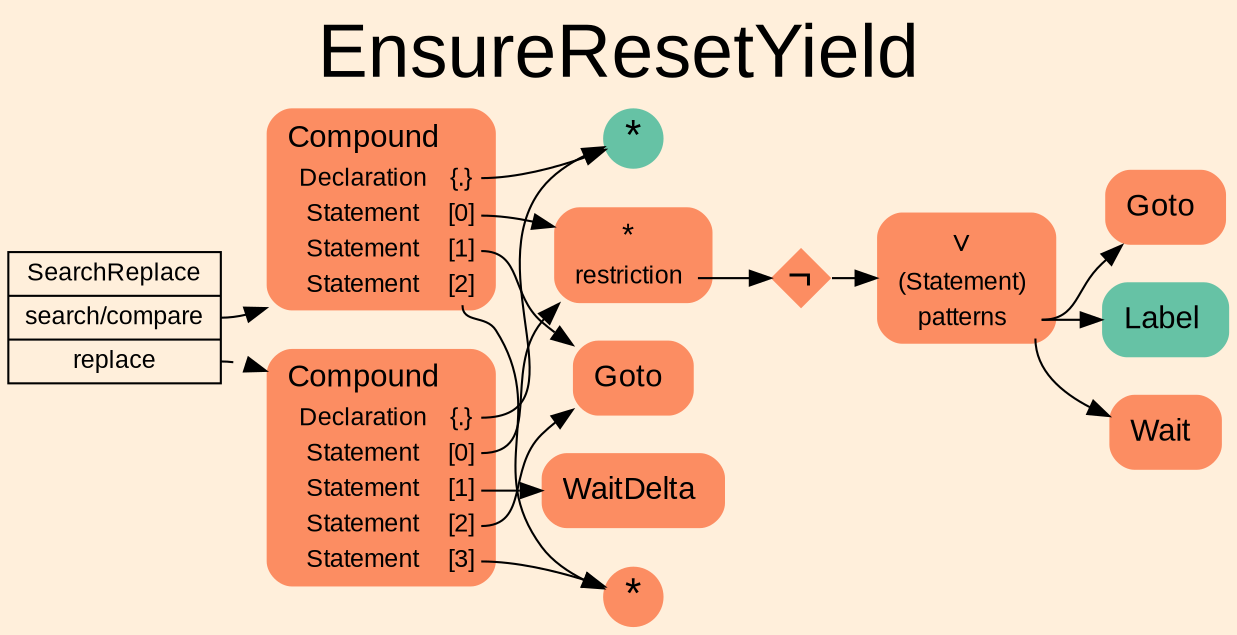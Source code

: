 digraph "EnsureResetYield" {
label = "EnsureResetYield"
labelloc = t
fontsize = "36"
graph [
    rankdir = "LR"
    ranksep = 0.3
    bgcolor = antiquewhite1
    color = black
    fontcolor = black
    fontname = "Arial"
];
node [
    fontname = "Arial"
];
edge [
    fontname = "Arial"
];

// -------------------- transformation figure --------------------
"CR#B-4-55" [
    // -------- block CR#B-4-55 ----------
    shape = "record"
    fillcolor = antiquewhite1
    label = "<fixed> SearchReplace | <port0> search/compare | <port1> replace"
    style = "filled"
    fontsize = "12"
    color = black
    fontcolor = black
];

"#B-2-1090" [
    // -------- block #B-2-1090 ----------
    shape = "plaintext"
    fillcolor = "/set28/2"
    label = <<TABLE BORDER="0" CELLBORDER="0" CELLSPACING="0">
     <TR><TD><FONT POINT-SIZE="15.0">Compound</FONT></TD><TD></TD></TR>
     <TR><TD>Declaration</TD><TD PORT="port0">{.}</TD></TR>
     <TR><TD>Statement</TD><TD PORT="port1">[0]</TD></TR>
     <TR><TD>Statement</TD><TD PORT="port2">[1]</TD></TR>
     <TR><TD>Statement</TD><TD PORT="port3">[2]</TD></TR>
    </TABLE>>
    style = "rounded,filled"
    fontsize = "12"
];

"#B-2-1092" [
    // -------- block #B-2-1092 ----------
    shape = "circle"
    fillcolor = "/set28/1"
    label = <*>
    style = "filled"
    fontsize = "20"
    penwidth = 0.0
    fixedsize = true
    width = 0.4
    height = 0.4
];

"#B-2-1093" [
    // -------- block #B-2-1093 ----------
    shape = "plaintext"
    fillcolor = "/set28/2"
    label = <<TABLE BORDER="0" CELLBORDER="0" CELLSPACING="0">
     <TR><TD><FONT POINT-SIZE="15.0">*</FONT></TD><TD></TD></TR>
     <TR><TD>restriction</TD><TD PORT="port0"></TD></TR>
    </TABLE>>
    style = "rounded,filled"
    fontsize = "12"
];

"#B-2-1095" [
    // -------- block #B-2-1095 ----------
    shape = "diamond"
    fillcolor = "/set28/2"
    label = <¬>
    style = "filled"
    fontsize = "20"
    penwidth = 0.0
    fixedsize = true
    width = 0.4
    height = 0.4
];

"#B-2-1096" [
    // -------- block #B-2-1096 ----------
    shape = "plaintext"
    fillcolor = "/set28/2"
    label = <<TABLE BORDER="0" CELLBORDER="0" CELLSPACING="0">
     <TR><TD><FONT POINT-SIZE="15.0">∨</FONT></TD><TD></TD></TR>
     <TR><TD>(Statement)</TD><TD PORT="port0"></TD></TR>
     <TR><TD>patterns</TD><TD PORT="port1"></TD></TR>
    </TABLE>>
    style = "rounded,filled"
    fontsize = "12"
];

"#B-2-1101" [
    // -------- block #B-2-1101 ----------
    shape = "plaintext"
    fillcolor = "/set28/2"
    label = <<TABLE BORDER="0" CELLBORDER="0" CELLSPACING="0">
     <TR><TD><FONT POINT-SIZE="15.0">Goto</FONT></TD><TD></TD></TR>
    </TABLE>>
    style = "rounded,filled"
    fontsize = "12"
];

"#B-2-1100" [
    // -------- block #B-2-1100 ----------
    shape = "plaintext"
    fillcolor = "/set28/1"
    label = <<TABLE BORDER="0" CELLBORDER="0" CELLSPACING="0">
     <TR><TD><FONT POINT-SIZE="15.0">Label</FONT></TD><TD></TD></TR>
    </TABLE>>
    style = "rounded,filled"
    fontsize = "12"
];

"#B-2-1099" [
    // -------- block #B-2-1099 ----------
    shape = "plaintext"
    fillcolor = "/set28/2"
    label = <<TABLE BORDER="0" CELLBORDER="0" CELLSPACING="0">
     <TR><TD><FONT POINT-SIZE="15.0">Wait</FONT></TD><TD></TD></TR>
    </TABLE>>
    style = "rounded,filled"
    fontsize = "12"
];

"#B-2-1097" [
    // -------- block #B-2-1097 ----------
    shape = "plaintext"
    fillcolor = "/set28/2"
    label = <<TABLE BORDER="0" CELLBORDER="0" CELLSPACING="0">
     <TR><TD><FONT POINT-SIZE="15.0">Goto</FONT></TD><TD></TD></TR>
    </TABLE>>
    style = "rounded,filled"
    fontsize = "12"
];

"#B-2-1094" [
    // -------- block #B-2-1094 ----------
    shape = "circle"
    fillcolor = "/set28/2"
    label = <*>
    style = "filled"
    fontsize = "20"
    penwidth = 0.0
    fixedsize = true
    width = 0.4
    height = 0.4
];

"#B-2-1091" [
    // -------- block #B-2-1091 ----------
    shape = "plaintext"
    fillcolor = "/set28/2"
    label = <<TABLE BORDER="0" CELLBORDER="0" CELLSPACING="0">
     <TR><TD><FONT POINT-SIZE="15.0">Compound</FONT></TD><TD></TD></TR>
     <TR><TD>Declaration</TD><TD PORT="port0">{.}</TD></TR>
     <TR><TD>Statement</TD><TD PORT="port1">[0]</TD></TR>
     <TR><TD>Statement</TD><TD PORT="port2">[1]</TD></TR>
     <TR><TD>Statement</TD><TD PORT="port3">[2]</TD></TR>
     <TR><TD>Statement</TD><TD PORT="port4">[3]</TD></TR>
    </TABLE>>
    style = "rounded,filled"
    fontsize = "12"
];

"#B-2-1098" [
    // -------- block #B-2-1098 ----------
    shape = "plaintext"
    fillcolor = "/set28/2"
    label = <<TABLE BORDER="0" CELLBORDER="0" CELLSPACING="0">
     <TR><TD><FONT POINT-SIZE="15.0">WaitDelta</FONT></TD><TD></TD></TR>
    </TABLE>>
    style = "rounded,filled"
    fontsize = "12"
];

"CR#B-4-55":port0 -> "#B-2-1090" [
    color = black
    fontcolor = black
];

"CR#B-4-55":port1 -> "#B-2-1091" [
    style="dashed"
    color = black
    fontcolor = black
];

"#B-2-1090":port0 -> "#B-2-1092" [
    color = black
    fontcolor = black
];

"#B-2-1090":port1 -> "#B-2-1093" [
    color = black
    fontcolor = black
];

"#B-2-1090":port2 -> "#B-2-1097" [
    color = black
    fontcolor = black
];

"#B-2-1090":port3 -> "#B-2-1094" [
    color = black
    fontcolor = black
];

"#B-2-1093":port0 -> "#B-2-1095" [
    color = black
    fontcolor = black
];

"#B-2-1095" -> "#B-2-1096" [
    color = black
    fontcolor = black
];

"#B-2-1096":port1 -> "#B-2-1101" [
    color = black
    fontcolor = black
];

"#B-2-1096":port1 -> "#B-2-1100" [
    color = black
    fontcolor = black
];

"#B-2-1096":port1 -> "#B-2-1099" [
    color = black
    fontcolor = black
];

"#B-2-1091":port0 -> "#B-2-1092" [
    color = black
    fontcolor = black
];

"#B-2-1091":port1 -> "#B-2-1093" [
    color = black
    fontcolor = black
];

"#B-2-1091":port2 -> "#B-2-1098" [
    color = black
    fontcolor = black
];

"#B-2-1091":port3 -> "#B-2-1097" [
    color = black
    fontcolor = black
];

"#B-2-1091":port4 -> "#B-2-1094" [
    color = black
    fontcolor = black
];


}

